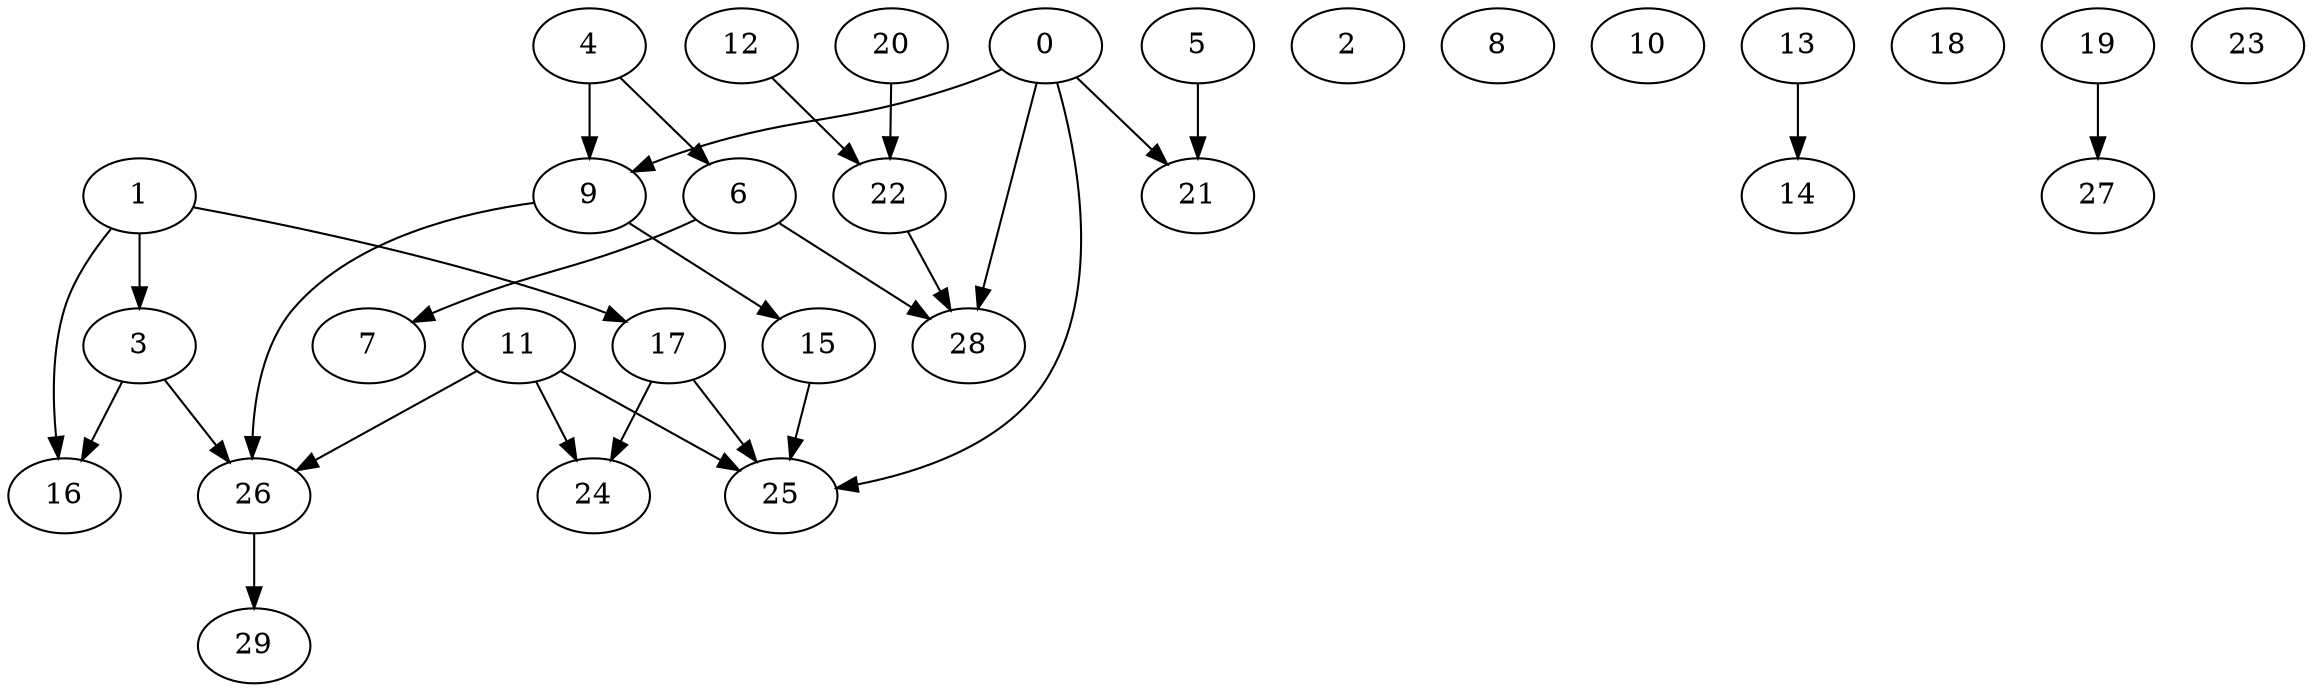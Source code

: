 digraph "Random_Nodes_30_Density_0.93_CCR_2.01_WeightType_Random" {
	0	 [Weight=10];
	9	 [Weight=8];
	0 -> 9	 [Weight=9];
	21	 [Weight=10];
	0 -> 21	 [Weight=12];
	25	 [Weight=2];
	0 -> 25	 [Weight=17];
	28	 [Weight=10];
	0 -> 28	 [Weight=21];
	1	 [Weight=3];
	3	 [Weight=2];
	1 -> 3	 [Weight=24];
	16	 [Weight=3];
	1 -> 16	 [Weight=14];
	17	 [Weight=4];
	1 -> 17	 [Weight=24];
	2	 [Weight=10];
	3 -> 16	 [Weight=12];
	26	 [Weight=6];
	3 -> 26	 [Weight=17];
	4	 [Weight=6];
	6	 [Weight=8];
	4 -> 6	 [Weight=9];
	4 -> 9	 [Weight=17];
	5	 [Weight=7];
	5 -> 21	 [Weight=12];
	7	 [Weight=7];
	6 -> 7	 [Weight=7];
	6 -> 28	 [Weight=21];
	8	 [Weight=4];
	15	 [Weight=8];
	9 -> 15	 [Weight=9];
	9 -> 26	 [Weight=7];
	10	 [Weight=7];
	11	 [Weight=8];
	24	 [Weight=7];
	11 -> 24	 [Weight=12];
	11 -> 25	 [Weight=5];
	11 -> 26	 [Weight=12];
	12	 [Weight=9];
	22	 [Weight=6];
	12 -> 22	 [Weight=7];
	13	 [Weight=4];
	14	 [Weight=4];
	13 -> 14	 [Weight=9];
	15 -> 25	 [Weight=5];
	17 -> 24	 [Weight=17];
	17 -> 25	 [Weight=17];
	18	 [Weight=7];
	19	 [Weight=2];
	27	 [Weight=9];
	19 -> 27	 [Weight=24];
	20	 [Weight=8];
	20 -> 22	 [Weight=24];
	22 -> 28	 [Weight=9];
	23	 [Weight=9];
	29	 [Weight=8];
	26 -> 29	 [Weight=21];
}
